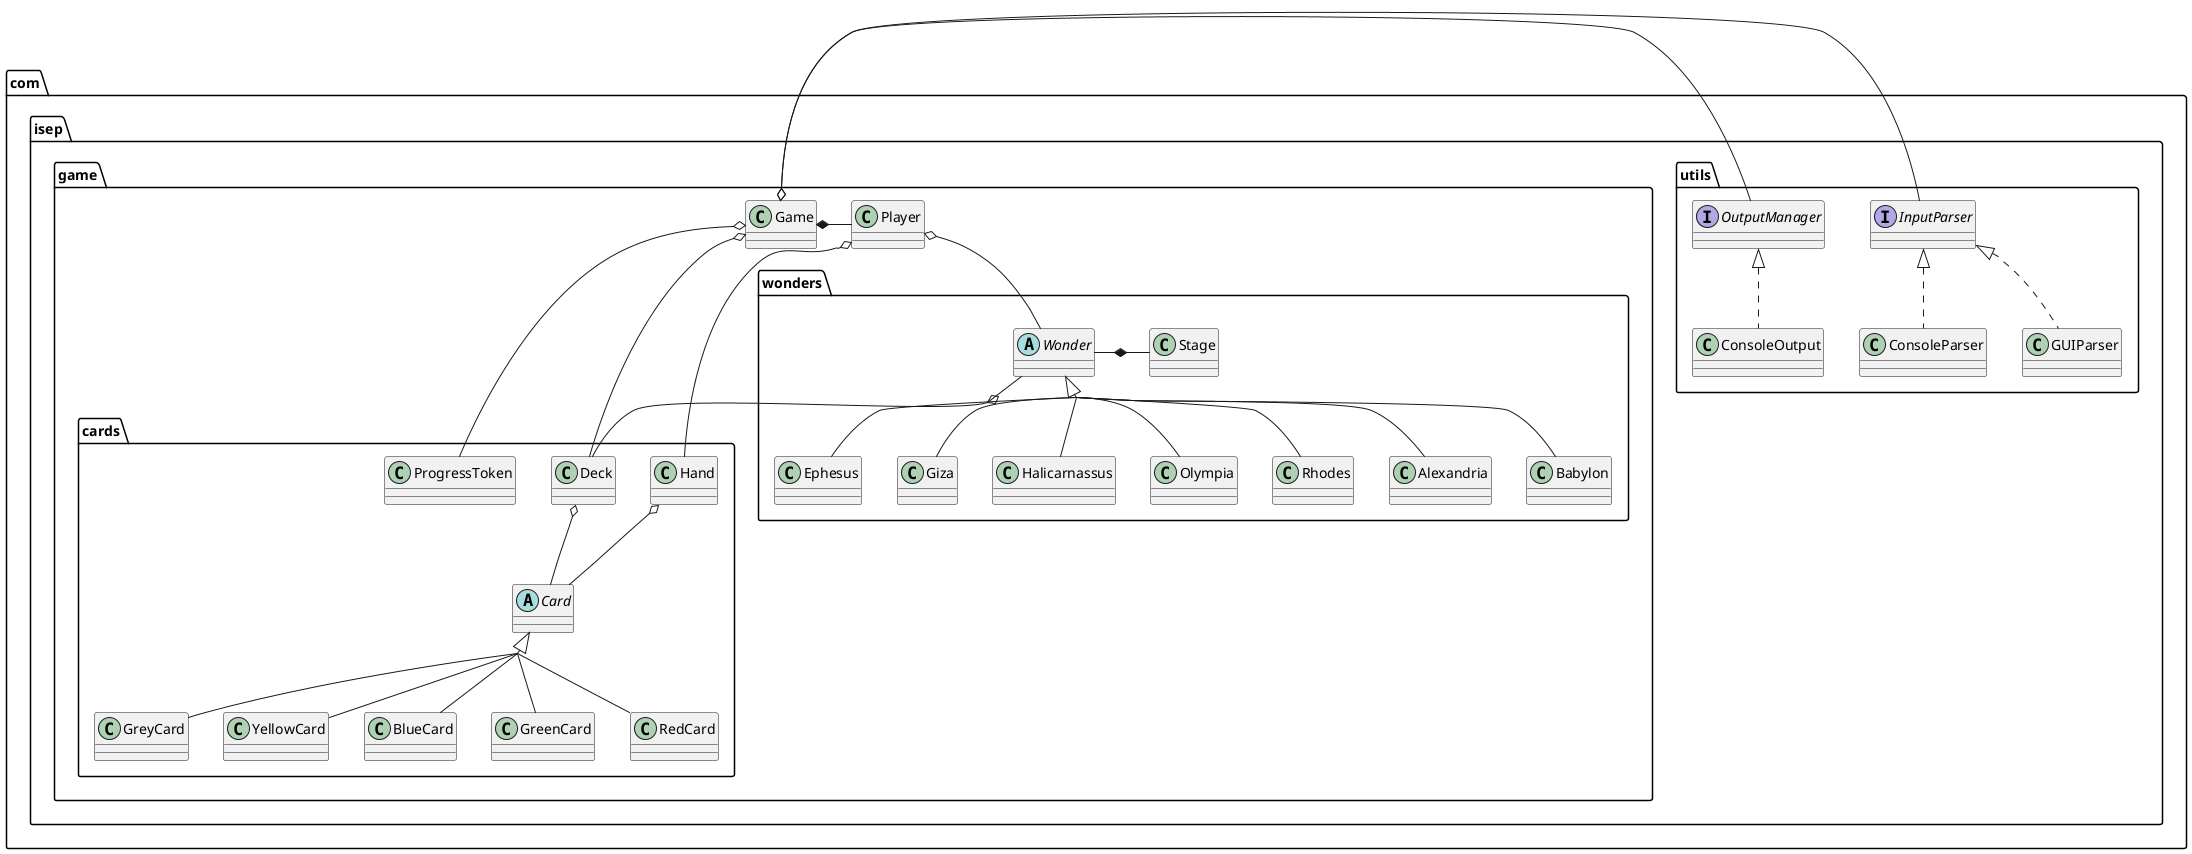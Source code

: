 @startuml
skinparam groupInheritance 4

package com.isep.utils {
interface "InputParser"
InputParser <|.. ConsoleParser
InputParser <|.. GUIParser
interface "OutputManager"
OutputManager <|.. ConsoleOutput
}

package com.isep.game {
class "Game"
class "Player"

package com.isep.game.cards {
abstract class "Card"
Card <|-- GreyCard
Card <|-- YellowCard
Card <|-- BlueCard
Card <|-- GreenCard
Card <|-- RedCard
class "Deck"
Deck o-- Card
class "Hand"
Hand o-- Card
class "ProgressToken"
}

package com.isep.game.wonders {
abstract class "Wonder"
Wonder <|-- Alexandria
Wonder <|-- Babylon
Wonder <|-- Ephesus
Wonder <|-- Giza
Wonder <|-- Halicarnassus
Wonder <|-- Olympia
Wonder <|-- Rhodes
Wonder o-- Deck
class "Stage"
Wonder *-right- Stage
}

Game o-left- InputParser
Game o-left- OutputManager
Game *-right- Player
Game o-- ProgressToken
Game o-- Deck
Player o-- Wonder
Player o-- Hand
}

@enduml
